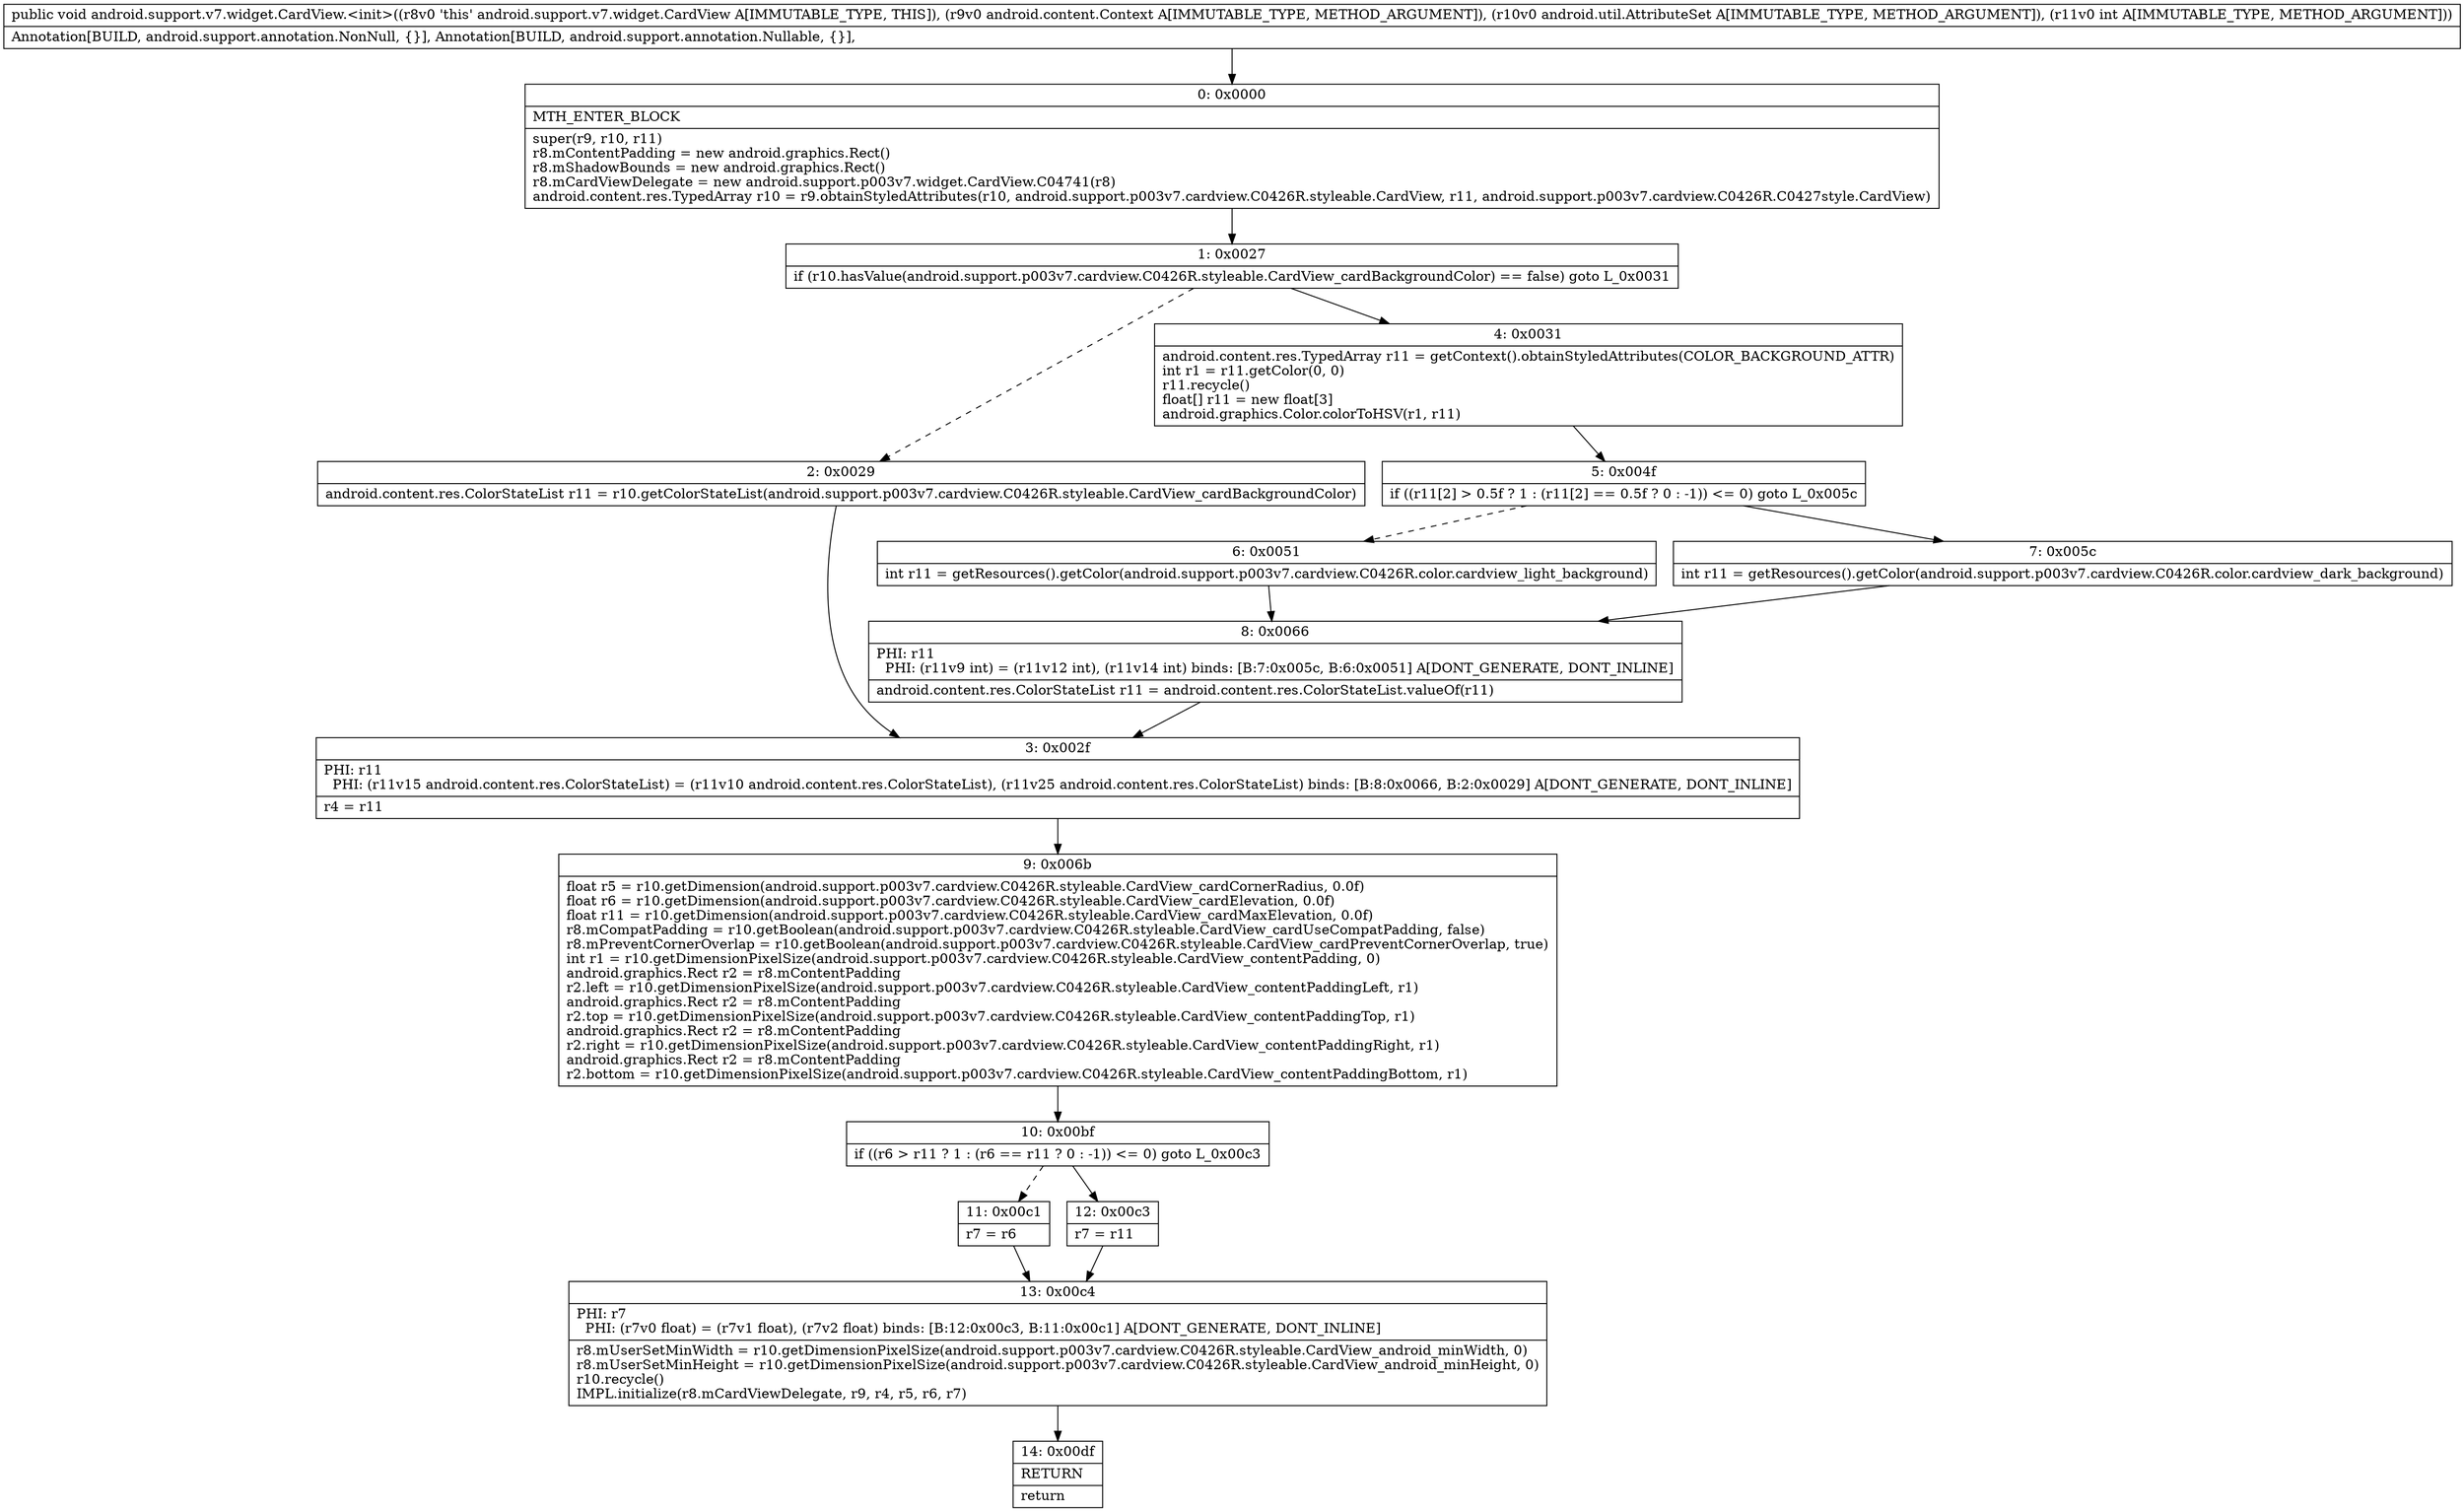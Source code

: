 digraph "CFG forandroid.support.v7.widget.CardView.\<init\>(Landroid\/content\/Context;Landroid\/util\/AttributeSet;I)V" {
Node_0 [shape=record,label="{0\:\ 0x0000|MTH_ENTER_BLOCK\l|super(r9, r10, r11)\lr8.mContentPadding = new android.graphics.Rect()\lr8.mShadowBounds = new android.graphics.Rect()\lr8.mCardViewDelegate = new android.support.p003v7.widget.CardView.C04741(r8)\landroid.content.res.TypedArray r10 = r9.obtainStyledAttributes(r10, android.support.p003v7.cardview.C0426R.styleable.CardView, r11, android.support.p003v7.cardview.C0426R.C0427style.CardView)\l}"];
Node_1 [shape=record,label="{1\:\ 0x0027|if (r10.hasValue(android.support.p003v7.cardview.C0426R.styleable.CardView_cardBackgroundColor) == false) goto L_0x0031\l}"];
Node_2 [shape=record,label="{2\:\ 0x0029|android.content.res.ColorStateList r11 = r10.getColorStateList(android.support.p003v7.cardview.C0426R.styleable.CardView_cardBackgroundColor)\l}"];
Node_3 [shape=record,label="{3\:\ 0x002f|PHI: r11 \l  PHI: (r11v15 android.content.res.ColorStateList) = (r11v10 android.content.res.ColorStateList), (r11v25 android.content.res.ColorStateList) binds: [B:8:0x0066, B:2:0x0029] A[DONT_GENERATE, DONT_INLINE]\l|r4 = r11\l}"];
Node_4 [shape=record,label="{4\:\ 0x0031|android.content.res.TypedArray r11 = getContext().obtainStyledAttributes(COLOR_BACKGROUND_ATTR)\lint r1 = r11.getColor(0, 0)\lr11.recycle()\lfloat[] r11 = new float[3]\landroid.graphics.Color.colorToHSV(r1, r11)\l}"];
Node_5 [shape=record,label="{5\:\ 0x004f|if ((r11[2] \> 0.5f ? 1 : (r11[2] == 0.5f ? 0 : \-1)) \<= 0) goto L_0x005c\l}"];
Node_6 [shape=record,label="{6\:\ 0x0051|int r11 = getResources().getColor(android.support.p003v7.cardview.C0426R.color.cardview_light_background)\l}"];
Node_7 [shape=record,label="{7\:\ 0x005c|int r11 = getResources().getColor(android.support.p003v7.cardview.C0426R.color.cardview_dark_background)\l}"];
Node_8 [shape=record,label="{8\:\ 0x0066|PHI: r11 \l  PHI: (r11v9 int) = (r11v12 int), (r11v14 int) binds: [B:7:0x005c, B:6:0x0051] A[DONT_GENERATE, DONT_INLINE]\l|android.content.res.ColorStateList r11 = android.content.res.ColorStateList.valueOf(r11)\l}"];
Node_9 [shape=record,label="{9\:\ 0x006b|float r5 = r10.getDimension(android.support.p003v7.cardview.C0426R.styleable.CardView_cardCornerRadius, 0.0f)\lfloat r6 = r10.getDimension(android.support.p003v7.cardview.C0426R.styleable.CardView_cardElevation, 0.0f)\lfloat r11 = r10.getDimension(android.support.p003v7.cardview.C0426R.styleable.CardView_cardMaxElevation, 0.0f)\lr8.mCompatPadding = r10.getBoolean(android.support.p003v7.cardview.C0426R.styleable.CardView_cardUseCompatPadding, false)\lr8.mPreventCornerOverlap = r10.getBoolean(android.support.p003v7.cardview.C0426R.styleable.CardView_cardPreventCornerOverlap, true)\lint r1 = r10.getDimensionPixelSize(android.support.p003v7.cardview.C0426R.styleable.CardView_contentPadding, 0)\landroid.graphics.Rect r2 = r8.mContentPadding\lr2.left = r10.getDimensionPixelSize(android.support.p003v7.cardview.C0426R.styleable.CardView_contentPaddingLeft, r1)\landroid.graphics.Rect r2 = r8.mContentPadding\lr2.top = r10.getDimensionPixelSize(android.support.p003v7.cardview.C0426R.styleable.CardView_contentPaddingTop, r1)\landroid.graphics.Rect r2 = r8.mContentPadding\lr2.right = r10.getDimensionPixelSize(android.support.p003v7.cardview.C0426R.styleable.CardView_contentPaddingRight, r1)\landroid.graphics.Rect r2 = r8.mContentPadding\lr2.bottom = r10.getDimensionPixelSize(android.support.p003v7.cardview.C0426R.styleable.CardView_contentPaddingBottom, r1)\l}"];
Node_10 [shape=record,label="{10\:\ 0x00bf|if ((r6 \> r11 ? 1 : (r6 == r11 ? 0 : \-1)) \<= 0) goto L_0x00c3\l}"];
Node_11 [shape=record,label="{11\:\ 0x00c1|r7 = r6\l}"];
Node_12 [shape=record,label="{12\:\ 0x00c3|r7 = r11\l}"];
Node_13 [shape=record,label="{13\:\ 0x00c4|PHI: r7 \l  PHI: (r7v0 float) = (r7v1 float), (r7v2 float) binds: [B:12:0x00c3, B:11:0x00c1] A[DONT_GENERATE, DONT_INLINE]\l|r8.mUserSetMinWidth = r10.getDimensionPixelSize(android.support.p003v7.cardview.C0426R.styleable.CardView_android_minWidth, 0)\lr8.mUserSetMinHeight = r10.getDimensionPixelSize(android.support.p003v7.cardview.C0426R.styleable.CardView_android_minHeight, 0)\lr10.recycle()\lIMPL.initialize(r8.mCardViewDelegate, r9, r4, r5, r6, r7)\l}"];
Node_14 [shape=record,label="{14\:\ 0x00df|RETURN\l|return\l}"];
MethodNode[shape=record,label="{public void android.support.v7.widget.CardView.\<init\>((r8v0 'this' android.support.v7.widget.CardView A[IMMUTABLE_TYPE, THIS]), (r9v0 android.content.Context A[IMMUTABLE_TYPE, METHOD_ARGUMENT]), (r10v0 android.util.AttributeSet A[IMMUTABLE_TYPE, METHOD_ARGUMENT]), (r11v0 int A[IMMUTABLE_TYPE, METHOD_ARGUMENT]))  | Annotation[BUILD, android.support.annotation.NonNull, \{\}], Annotation[BUILD, android.support.annotation.Nullable, \{\}], \l}"];
MethodNode -> Node_0;
Node_0 -> Node_1;
Node_1 -> Node_2[style=dashed];
Node_1 -> Node_4;
Node_2 -> Node_3;
Node_3 -> Node_9;
Node_4 -> Node_5;
Node_5 -> Node_6[style=dashed];
Node_5 -> Node_7;
Node_6 -> Node_8;
Node_7 -> Node_8;
Node_8 -> Node_3;
Node_9 -> Node_10;
Node_10 -> Node_11[style=dashed];
Node_10 -> Node_12;
Node_11 -> Node_13;
Node_12 -> Node_13;
Node_13 -> Node_14;
}

